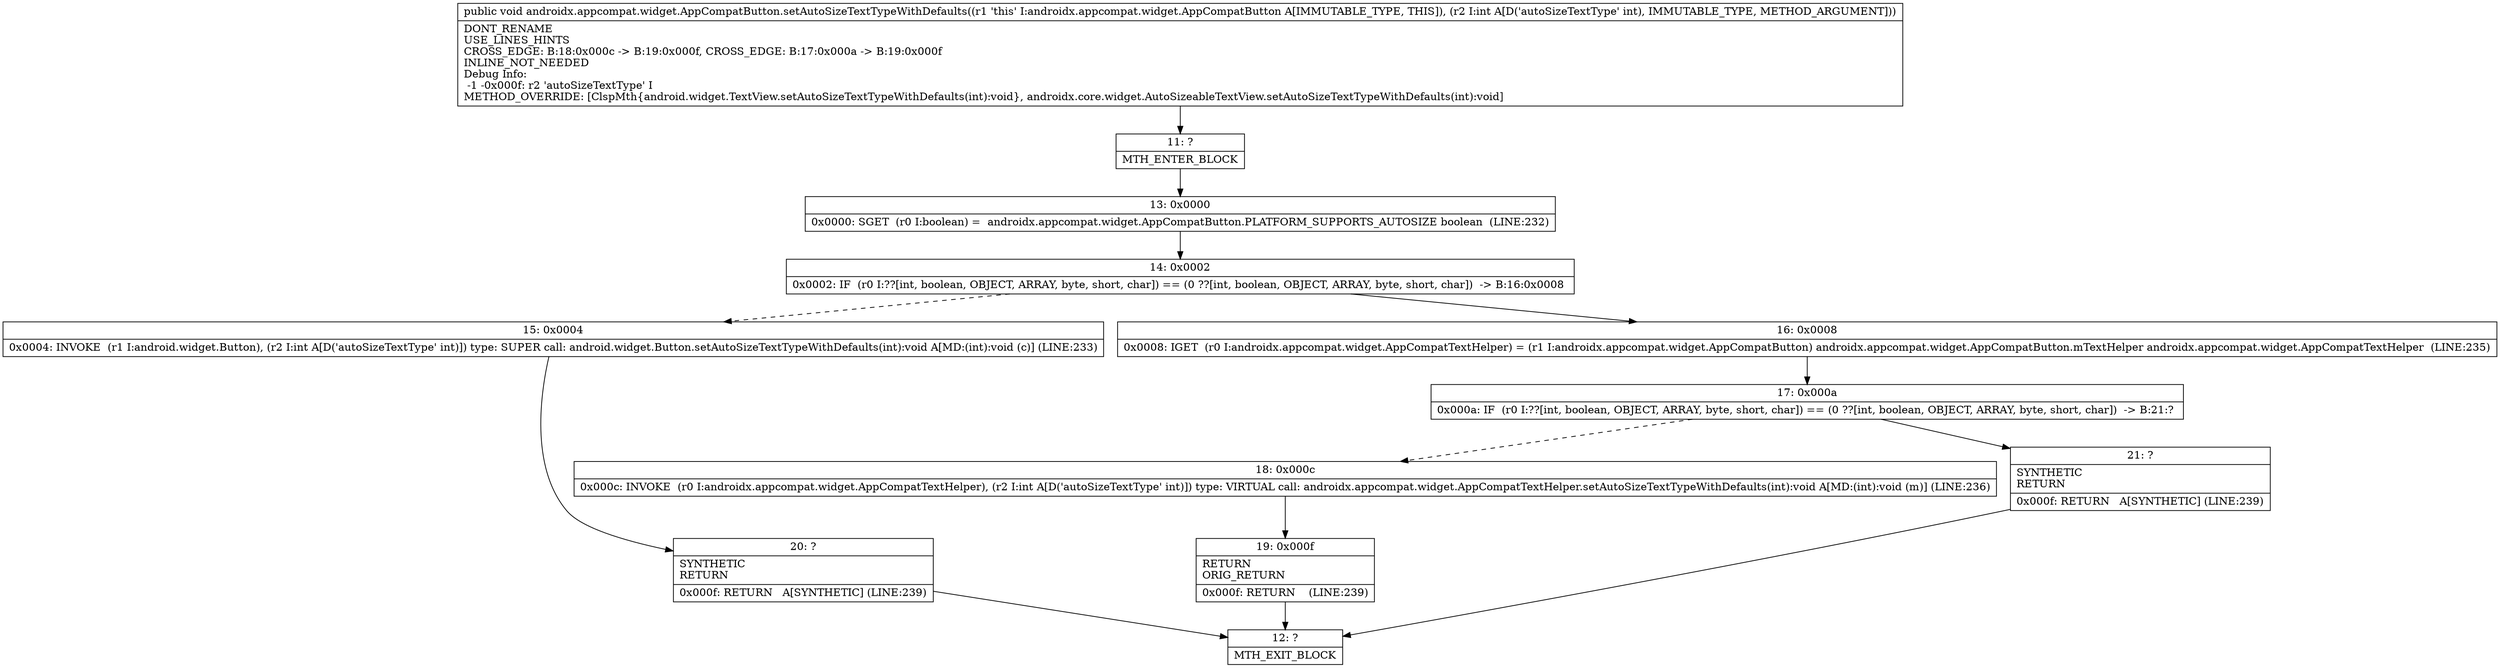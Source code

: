 digraph "CFG forandroidx.appcompat.widget.AppCompatButton.setAutoSizeTextTypeWithDefaults(I)V" {
Node_11 [shape=record,label="{11\:\ ?|MTH_ENTER_BLOCK\l}"];
Node_13 [shape=record,label="{13\:\ 0x0000|0x0000: SGET  (r0 I:boolean) =  androidx.appcompat.widget.AppCompatButton.PLATFORM_SUPPORTS_AUTOSIZE boolean  (LINE:232)\l}"];
Node_14 [shape=record,label="{14\:\ 0x0002|0x0002: IF  (r0 I:??[int, boolean, OBJECT, ARRAY, byte, short, char]) == (0 ??[int, boolean, OBJECT, ARRAY, byte, short, char])  \-\> B:16:0x0008 \l}"];
Node_15 [shape=record,label="{15\:\ 0x0004|0x0004: INVOKE  (r1 I:android.widget.Button), (r2 I:int A[D('autoSizeTextType' int)]) type: SUPER call: android.widget.Button.setAutoSizeTextTypeWithDefaults(int):void A[MD:(int):void (c)] (LINE:233)\l}"];
Node_20 [shape=record,label="{20\:\ ?|SYNTHETIC\lRETURN\l|0x000f: RETURN   A[SYNTHETIC] (LINE:239)\l}"];
Node_12 [shape=record,label="{12\:\ ?|MTH_EXIT_BLOCK\l}"];
Node_16 [shape=record,label="{16\:\ 0x0008|0x0008: IGET  (r0 I:androidx.appcompat.widget.AppCompatTextHelper) = (r1 I:androidx.appcompat.widget.AppCompatButton) androidx.appcompat.widget.AppCompatButton.mTextHelper androidx.appcompat.widget.AppCompatTextHelper  (LINE:235)\l}"];
Node_17 [shape=record,label="{17\:\ 0x000a|0x000a: IF  (r0 I:??[int, boolean, OBJECT, ARRAY, byte, short, char]) == (0 ??[int, boolean, OBJECT, ARRAY, byte, short, char])  \-\> B:21:? \l}"];
Node_18 [shape=record,label="{18\:\ 0x000c|0x000c: INVOKE  (r0 I:androidx.appcompat.widget.AppCompatTextHelper), (r2 I:int A[D('autoSizeTextType' int)]) type: VIRTUAL call: androidx.appcompat.widget.AppCompatTextHelper.setAutoSizeTextTypeWithDefaults(int):void A[MD:(int):void (m)] (LINE:236)\l}"];
Node_19 [shape=record,label="{19\:\ 0x000f|RETURN\lORIG_RETURN\l|0x000f: RETURN    (LINE:239)\l}"];
Node_21 [shape=record,label="{21\:\ ?|SYNTHETIC\lRETURN\l|0x000f: RETURN   A[SYNTHETIC] (LINE:239)\l}"];
MethodNode[shape=record,label="{public void androidx.appcompat.widget.AppCompatButton.setAutoSizeTextTypeWithDefaults((r1 'this' I:androidx.appcompat.widget.AppCompatButton A[IMMUTABLE_TYPE, THIS]), (r2 I:int A[D('autoSizeTextType' int), IMMUTABLE_TYPE, METHOD_ARGUMENT]))  | DONT_RENAME\lUSE_LINES_HINTS\lCROSS_EDGE: B:18:0x000c \-\> B:19:0x000f, CROSS_EDGE: B:17:0x000a \-\> B:19:0x000f\lINLINE_NOT_NEEDED\lDebug Info:\l  \-1 \-0x000f: r2 'autoSizeTextType' I\lMETHOD_OVERRIDE: [ClspMth\{android.widget.TextView.setAutoSizeTextTypeWithDefaults(int):void\}, androidx.core.widget.AutoSizeableTextView.setAutoSizeTextTypeWithDefaults(int):void]\l}"];
MethodNode -> Node_11;Node_11 -> Node_13;
Node_13 -> Node_14;
Node_14 -> Node_15[style=dashed];
Node_14 -> Node_16;
Node_15 -> Node_20;
Node_20 -> Node_12;
Node_16 -> Node_17;
Node_17 -> Node_18[style=dashed];
Node_17 -> Node_21;
Node_18 -> Node_19;
Node_19 -> Node_12;
Node_21 -> Node_12;
}

